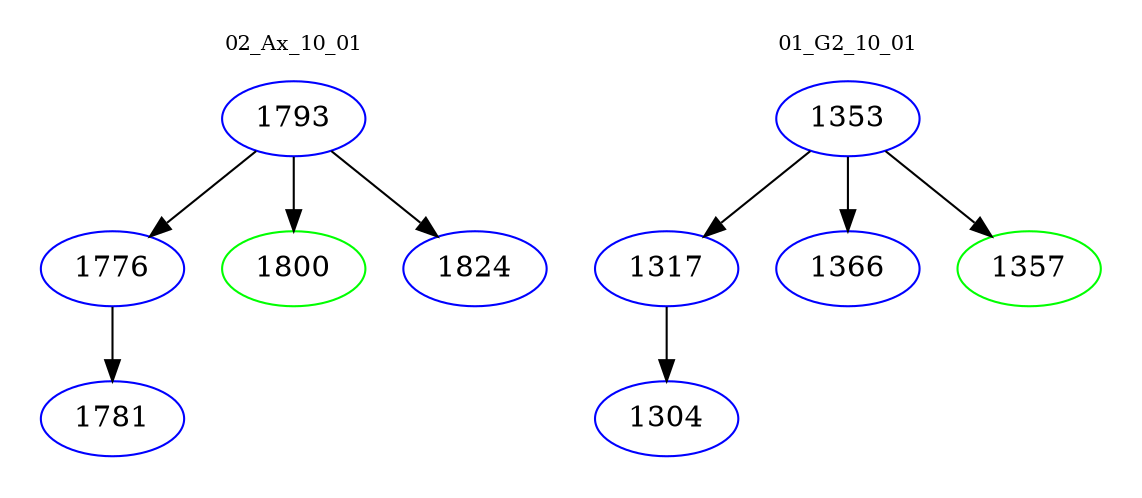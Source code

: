 digraph{
subgraph cluster_0 {
color = white
label = "02_Ax_10_01";
fontsize=10;
T0_1793 [label="1793", color="blue"]
T0_1793 -> T0_1776 [color="black"]
T0_1776 [label="1776", color="blue"]
T0_1776 -> T0_1781 [color="black"]
T0_1781 [label="1781", color="blue"]
T0_1793 -> T0_1800 [color="black"]
T0_1800 [label="1800", color="green"]
T0_1793 -> T0_1824 [color="black"]
T0_1824 [label="1824", color="blue"]
}
subgraph cluster_1 {
color = white
label = "01_G2_10_01";
fontsize=10;
T1_1353 [label="1353", color="blue"]
T1_1353 -> T1_1317 [color="black"]
T1_1317 [label="1317", color="blue"]
T1_1317 -> T1_1304 [color="black"]
T1_1304 [label="1304", color="blue"]
T1_1353 -> T1_1366 [color="black"]
T1_1366 [label="1366", color="blue"]
T1_1353 -> T1_1357 [color="black"]
T1_1357 [label="1357", color="green"]
}
}
